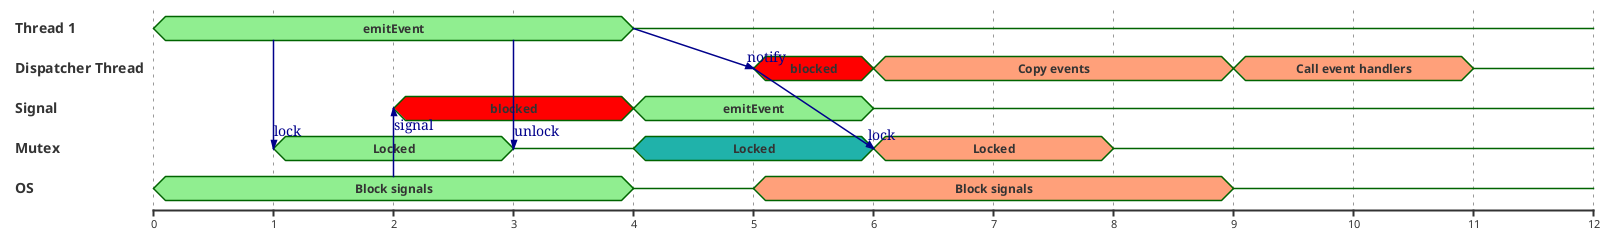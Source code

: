@startuml
mode compact
scale 1 as 120 pixels

<style>
    timingDiagram {
        .thread1 {
            BackgroundColor LightGreen
        }
        .thread2 {
            BackgroundColor LightSalmon
        }
    }
</style>

concise "Thread 1" as T1 <<thread1>>
concise "Dispatcher Thread" as DT <<thread2>>
concise "Signal" as S <<thread1>>
concise "Mutex" as M
concise OS

@0
OS is "Block signals" #LightGreen
T1 is emitEvent

@+1
T1 -> M: lock
M is Locked #LightGreen

@+1
OS -> S: signal
S is blocked #red

@+1
T1 -> M: unlock
M is {-}

@+1
OS is {-}
T1 is {-}
T1 -> DT@+1: notify
S is emitEvent
M is Locked #LightSeaGreen

@+1
DT -> M@+1: lock
DT is blocked #red
OS is "Block signals" #LightSalmon

@+1
M is Locked #LightSalmon
S is {-}
DT is "Copy events"

@+1


@+1
M is {-}

@+1
OS is {-}
DT is "Call event handlers"

@+2
DT is {-}

@enduml